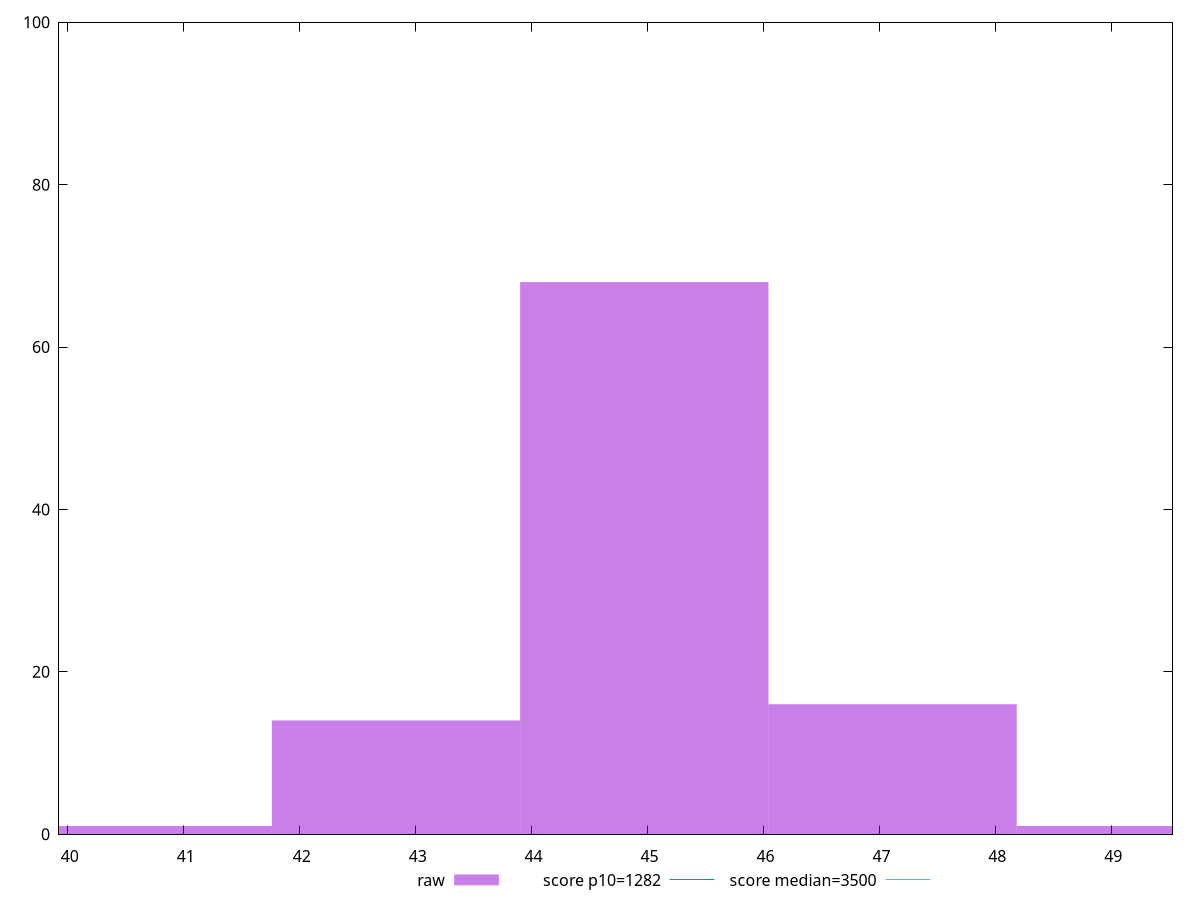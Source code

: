 reset

$raw <<EOF
44.97211259122799 68
47.11364176223885 16
42.83058342021714 14
40.68905424920628 1
49.25517093324971 1
EOF

set key outside below
set boxwidth 2.141529171010857
set xrange [39.92399999999998:49.52799999999999]
set yrange [0:100]
set style fill transparent solid 0.5 noborder

set parametric
set terminal svg size 640, 490 enhanced background rgb 'white'
set output "report_00007_2020-12-11T15:55:29.892Z/bootup-time/samples/pages+cached+noexternal+nofonts/raw/histogram.svg"

plot $raw title "raw" with boxes, \
     1282,t title "score p10=1282", \
     3500,t title "score median=3500"

reset
